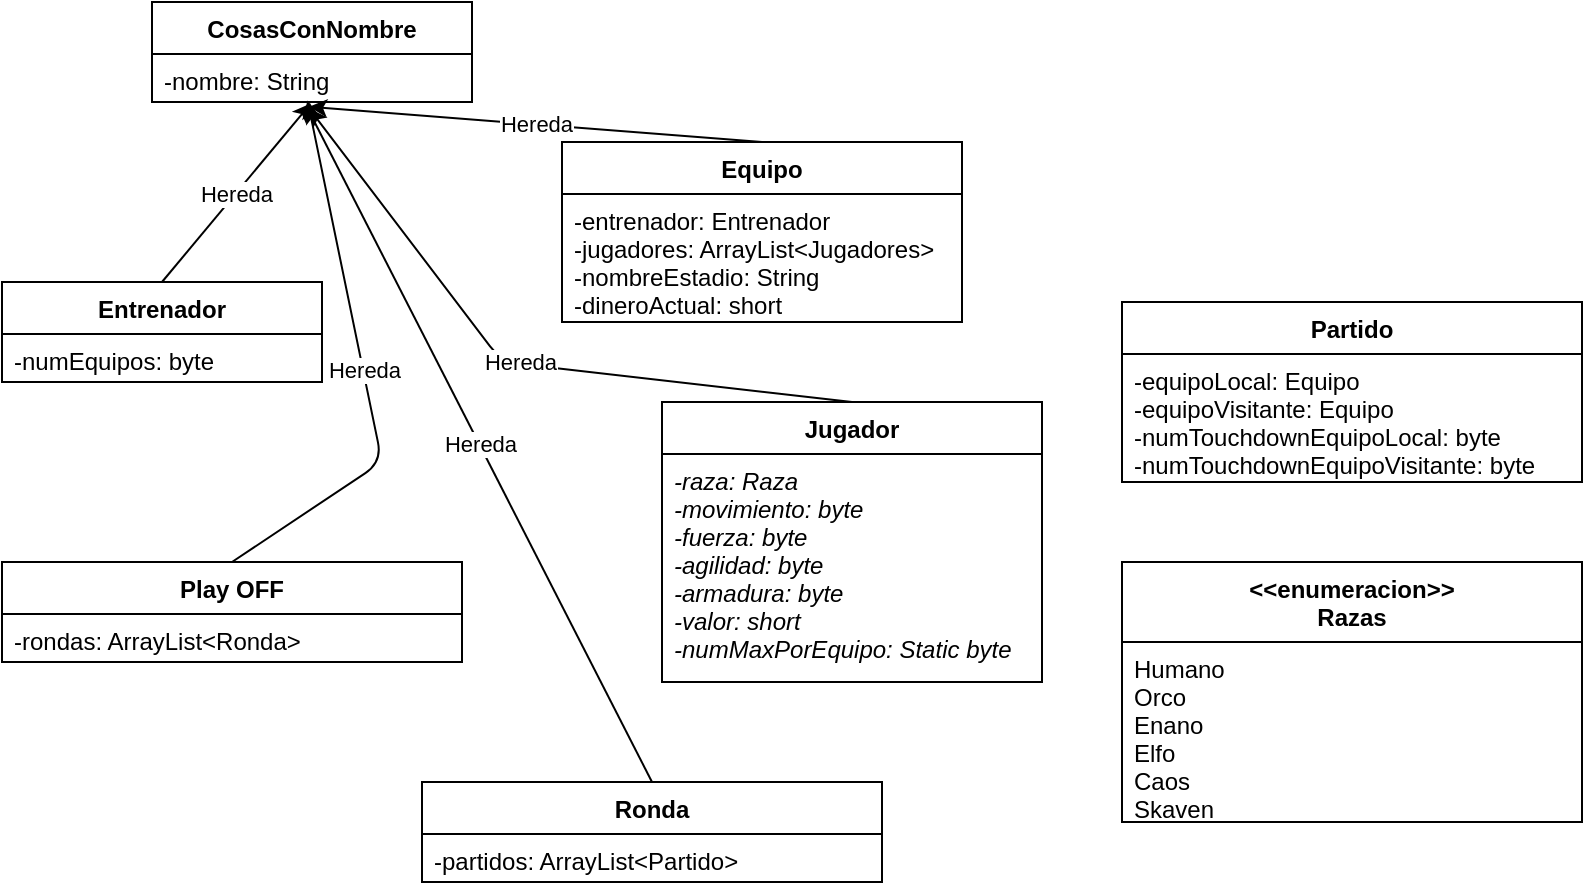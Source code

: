 <mxfile version="14.4.3" type="device"><diagram id="C5RBs43oDa-KdzZeNtuy" name="Page-1"><mxGraphModel dx="1038" dy="607" grid="1" gridSize="10" guides="1" tooltips="1" connect="1" arrows="1" fold="1" page="1" pageScale="1" pageWidth="827" pageHeight="1169" math="0" shadow="0"><root><mxCell id="WIyWlLk6GJQsqaUBKTNV-0"/><mxCell id="WIyWlLk6GJQsqaUBKTNV-1" parent="WIyWlLk6GJQsqaUBKTNV-0"/><mxCell id="zkfFHV4jXpPFQw0GAbJ--0" value="Equipo" style="swimlane;fontStyle=1;align=center;verticalAlign=top;childLayout=stackLayout;horizontal=1;startSize=26;horizontalStack=0;resizeParent=1;resizeLast=0;collapsible=1;marginBottom=0;rounded=0;shadow=0;strokeWidth=1;" parent="WIyWlLk6GJQsqaUBKTNV-1" vertex="1"><mxGeometry x="290" y="130" width="200" height="90" as="geometry"><mxRectangle x="230" y="140" width="160" height="26" as="alternateBounds"/></mxGeometry></mxCell><mxCell id="zkfFHV4jXpPFQw0GAbJ--1" value="-entrenador: Entrenador&#10;-jugadores: ArrayList&lt;Jugadores&gt;&#10;-nombreEstadio: String&#10;-dineroActual: short" style="text;align=left;verticalAlign=top;spacingLeft=4;spacingRight=4;overflow=hidden;rotatable=0;points=[[0,0.5],[1,0.5]];portConstraint=eastwest;" parent="zkfFHV4jXpPFQw0GAbJ--0" vertex="1"><mxGeometry y="26" width="200" height="64" as="geometry"/></mxCell><mxCell id="Q3N2USLvI7QdKf6p1Vuk-0" value="Jugador" style="swimlane;fontStyle=1;align=center;verticalAlign=top;childLayout=stackLayout;horizontal=1;startSize=26;horizontalStack=0;resizeParent=1;resizeLast=0;collapsible=1;marginBottom=0;rounded=0;shadow=0;strokeWidth=1;" parent="WIyWlLk6GJQsqaUBKTNV-1" vertex="1"><mxGeometry x="340" y="260" width="190" height="140" as="geometry"><mxRectangle x="230" y="140" width="160" height="26" as="alternateBounds"/></mxGeometry></mxCell><mxCell id="Q3N2USLvI7QdKf6p1Vuk-1" value="-raza: Raza&#10;-movimiento: byte&#10;-fuerza: byte&#10;-agilidad: byte&#10;-armadura: byte&#10;-valor: short&#10;-numMaxPorEquipo: Static byte" style="text;align=left;verticalAlign=top;spacingLeft=4;spacingRight=4;overflow=hidden;rotatable=0;points=[[0,0.5],[1,0.5]];portConstraint=eastwest;fontStyle=2" parent="Q3N2USLvI7QdKf6p1Vuk-0" vertex="1"><mxGeometry y="26" width="190" height="114" as="geometry"/></mxCell><mxCell id="PQW2mp2P5AoWhbZAPljx-4" value="Entrenador" style="swimlane;fontStyle=1;align=center;verticalAlign=top;childLayout=stackLayout;horizontal=1;startSize=26;horizontalStack=0;resizeParent=1;resizeLast=0;collapsible=1;marginBottom=0;rounded=0;shadow=0;strokeWidth=1;" parent="WIyWlLk6GJQsqaUBKTNV-1" vertex="1"><mxGeometry x="10" y="200" width="160" height="50" as="geometry"><mxRectangle x="230" y="140" width="160" height="26" as="alternateBounds"/></mxGeometry></mxCell><mxCell id="PQW2mp2P5AoWhbZAPljx-5" value="-numEquipos: byte" style="text;align=left;verticalAlign=top;spacingLeft=4;spacingRight=4;overflow=hidden;rotatable=0;points=[[0,0.5],[1,0.5]];portConstraint=eastwest;" parent="PQW2mp2P5AoWhbZAPljx-4" vertex="1"><mxGeometry y="26" width="160" height="24" as="geometry"/></mxCell><mxCell id="PQW2mp2P5AoWhbZAPljx-9" value="Partido" style="swimlane;fontStyle=1;align=center;verticalAlign=top;childLayout=stackLayout;horizontal=1;startSize=26;horizontalStack=0;resizeParent=1;resizeLast=0;collapsible=1;marginBottom=0;rounded=0;shadow=0;strokeWidth=1;" parent="WIyWlLk6GJQsqaUBKTNV-1" vertex="1"><mxGeometry x="570" y="210" width="230" height="90" as="geometry"><mxRectangle x="230" y="140" width="160" height="26" as="alternateBounds"/></mxGeometry></mxCell><mxCell id="PQW2mp2P5AoWhbZAPljx-10" value="-equipoLocal: Equipo&#10;-equipoVisitante: Equipo&#10;-numTouchdownEquipoLocal: byte&#10;-numTouchdownEquipoVisitante: byte&#10;&#10;&#10;" style="text;align=left;verticalAlign=top;spacingLeft=4;spacingRight=4;overflow=hidden;rotatable=0;points=[[0,0.5],[1,0.5]];portConstraint=eastwest;" parent="PQW2mp2P5AoWhbZAPljx-9" vertex="1"><mxGeometry y="26" width="230" height="64" as="geometry"/></mxCell><mxCell id="PQW2mp2P5AoWhbZAPljx-11" value="Play OFF" style="swimlane;fontStyle=1;align=center;verticalAlign=top;childLayout=stackLayout;horizontal=1;startSize=26;horizontalStack=0;resizeParent=1;resizeLast=0;collapsible=1;marginBottom=0;rounded=0;shadow=0;strokeWidth=1;" parent="WIyWlLk6GJQsqaUBKTNV-1" vertex="1"><mxGeometry x="10" y="340" width="230" height="50" as="geometry"><mxRectangle x="230" y="140" width="160" height="26" as="alternateBounds"/></mxGeometry></mxCell><mxCell id="PQW2mp2P5AoWhbZAPljx-12" value="-rondas: ArrayList&lt;Ronda&gt; &#10;&#10;" style="text;align=left;verticalAlign=top;spacingLeft=4;spacingRight=4;overflow=hidden;rotatable=0;points=[[0,0.5],[1,0.5]];portConstraint=eastwest;" parent="PQW2mp2P5AoWhbZAPljx-11" vertex="1"><mxGeometry y="26" width="230" height="24" as="geometry"/></mxCell><mxCell id="_FJKw3jHoF6i7CsNIj6Q-0" value="Ronda" style="swimlane;fontStyle=1;align=center;verticalAlign=top;childLayout=stackLayout;horizontal=1;startSize=26;horizontalStack=0;resizeParent=1;resizeLast=0;collapsible=1;marginBottom=0;rounded=0;shadow=0;strokeWidth=1;" vertex="1" parent="WIyWlLk6GJQsqaUBKTNV-1"><mxGeometry x="220" y="450" width="230" height="50" as="geometry"><mxRectangle x="230" y="140" width="160" height="26" as="alternateBounds"/></mxGeometry></mxCell><mxCell id="_FJKw3jHoF6i7CsNIj6Q-1" value="-partidos: ArrayList&lt;Partido&gt; &#10;" style="text;align=left;verticalAlign=top;spacingLeft=4;spacingRight=4;overflow=hidden;rotatable=0;points=[[0,0.5],[1,0.5]];portConstraint=eastwest;" vertex="1" parent="_FJKw3jHoF6i7CsNIj6Q-0"><mxGeometry y="26" width="230" height="24" as="geometry"/></mxCell><mxCell id="_FJKw3jHoF6i7CsNIj6Q-2" value="&lt;&lt;enumeracion&gt;&gt;&#10;Razas" style="swimlane;fontStyle=1;align=center;verticalAlign=top;childLayout=stackLayout;horizontal=1;startSize=40;horizontalStack=0;resizeParent=1;resizeLast=0;collapsible=1;marginBottom=0;rounded=0;shadow=0;strokeWidth=1;" vertex="1" parent="WIyWlLk6GJQsqaUBKTNV-1"><mxGeometry x="570" y="340" width="230" height="130" as="geometry"><mxRectangle x="230" y="140" width="160" height="26" as="alternateBounds"/></mxGeometry></mxCell><mxCell id="_FJKw3jHoF6i7CsNIj6Q-3" value="Humano&#10;Orco&#10;Enano&#10;Elfo&#10;Caos&#10;Skaven&#10;" style="text;align=left;verticalAlign=top;spacingLeft=4;spacingRight=4;overflow=hidden;rotatable=0;points=[[0,0.5],[1,0.5]];portConstraint=eastwest;" vertex="1" parent="_FJKw3jHoF6i7CsNIj6Q-2"><mxGeometry y="40" width="230" height="90" as="geometry"/></mxCell><mxCell id="_FJKw3jHoF6i7CsNIj6Q-4" value="CosasConNombre" style="swimlane;fontStyle=1;align=center;verticalAlign=top;childLayout=stackLayout;horizontal=1;startSize=26;horizontalStack=0;resizeParent=1;resizeLast=0;collapsible=1;marginBottom=0;rounded=0;shadow=0;strokeWidth=1;" vertex="1" parent="WIyWlLk6GJQsqaUBKTNV-1"><mxGeometry x="85" y="60" width="160" height="50" as="geometry"><mxRectangle x="230" y="140" width="160" height="26" as="alternateBounds"/></mxGeometry></mxCell><mxCell id="_FJKw3jHoF6i7CsNIj6Q-5" value="-nombre: String" style="text;align=left;verticalAlign=top;spacingLeft=4;spacingRight=4;overflow=hidden;rotatable=0;points=[[0,0.5],[1,0.5]];portConstraint=eastwest;" vertex="1" parent="_FJKw3jHoF6i7CsNIj6Q-4"><mxGeometry y="26" width="160" height="24" as="geometry"/></mxCell><mxCell id="_FJKw3jHoF6i7CsNIj6Q-6" value="" style="endArrow=classic;html=1;exitX=0.5;exitY=0;exitDx=0;exitDy=0;entryX=0.496;entryY=1.033;entryDx=0;entryDy=0;entryPerimeter=0;" edge="1" parent="WIyWlLk6GJQsqaUBKTNV-1" source="PQW2mp2P5AoWhbZAPljx-4" target="_FJKw3jHoF6i7CsNIj6Q-5"><mxGeometry relative="1" as="geometry"><mxPoint x="370" y="310" as="sourcePoint"/><mxPoint x="280" y="160" as="targetPoint"/></mxGeometry></mxCell><mxCell id="_FJKw3jHoF6i7CsNIj6Q-7" value="Hereda" style="edgeLabel;resizable=0;html=1;align=center;verticalAlign=middle;" connectable="0" vertex="1" parent="_FJKw3jHoF6i7CsNIj6Q-6"><mxGeometry relative="1" as="geometry"/></mxCell><mxCell id="_FJKw3jHoF6i7CsNIj6Q-8" value="" style="endArrow=classic;html=1;exitX=0.5;exitY=0;exitDx=0;exitDy=0;entryX=0.491;entryY=1.1;entryDx=0;entryDy=0;entryPerimeter=0;" edge="1" parent="WIyWlLk6GJQsqaUBKTNV-1" source="zkfFHV4jXpPFQw0GAbJ--0" target="_FJKw3jHoF6i7CsNIj6Q-5"><mxGeometry relative="1" as="geometry"><mxPoint x="390" y="110" as="sourcePoint"/><mxPoint x="460.36" y="24.008" as="targetPoint"/></mxGeometry></mxCell><mxCell id="_FJKw3jHoF6i7CsNIj6Q-9" value="Hereda" style="edgeLabel;resizable=0;html=1;align=center;verticalAlign=middle;" connectable="0" vertex="1" parent="_FJKw3jHoF6i7CsNIj6Q-8"><mxGeometry relative="1" as="geometry"/></mxCell><mxCell id="_FJKw3jHoF6i7CsNIj6Q-10" value="" style="endArrow=classic;html=1;exitX=0.5;exitY=0;exitDx=0;exitDy=0;entryX=0.486;entryY=0.967;entryDx=0;entryDy=0;entryPerimeter=0;" edge="1" parent="WIyWlLk6GJQsqaUBKTNV-1" source="PQW2mp2P5AoWhbZAPljx-11" target="_FJKw3jHoF6i7CsNIj6Q-5"><mxGeometry relative="1" as="geometry"><mxPoint x="500" y="110" as="sourcePoint"/><mxPoint x="570.36" y="24.008" as="targetPoint"/><Array as="points"><mxPoint x="200" y="290"/></Array></mxGeometry></mxCell><mxCell id="_FJKw3jHoF6i7CsNIj6Q-11" value="Hereda" style="edgeLabel;resizable=0;html=1;align=center;verticalAlign=middle;" connectable="0" vertex="1" parent="_FJKw3jHoF6i7CsNIj6Q-10"><mxGeometry relative="1" as="geometry"/></mxCell><mxCell id="_FJKw3jHoF6i7CsNIj6Q-12" value="" style="endArrow=classic;html=1;exitX=0.5;exitY=0;exitDx=0;exitDy=0;entryX=0.491;entryY=1.133;entryDx=0;entryDy=0;entryPerimeter=0;" edge="1" parent="WIyWlLk6GJQsqaUBKTNV-1" source="Q3N2USLvI7QdKf6p1Vuk-0" target="_FJKw3jHoF6i7CsNIj6Q-5"><mxGeometry relative="1" as="geometry"><mxPoint x="530" y="110" as="sourcePoint"/><mxPoint x="600.36" y="24.008" as="targetPoint"/><Array as="points"><mxPoint x="260" y="240"/></Array></mxGeometry></mxCell><mxCell id="_FJKw3jHoF6i7CsNIj6Q-13" value="Hereda" style="edgeLabel;resizable=0;html=1;align=center;verticalAlign=middle;" connectable="0" vertex="1" parent="_FJKw3jHoF6i7CsNIj6Q-12"><mxGeometry relative="1" as="geometry"><mxPoint y="-0.92" as="offset"/></mxGeometry></mxCell><mxCell id="_FJKw3jHoF6i7CsNIj6Q-14" value="" style="endArrow=classic;html=1;exitX=0.5;exitY=0;exitDx=0;exitDy=0;entryX=0.481;entryY=1.067;entryDx=0;entryDy=0;entryPerimeter=0;" edge="1" parent="WIyWlLk6GJQsqaUBKTNV-1" source="_FJKw3jHoF6i7CsNIj6Q-0" target="_FJKw3jHoF6i7CsNIj6Q-5"><mxGeometry relative="1" as="geometry"><mxPoint x="90" y="550" as="sourcePoint"/><mxPoint x="160.36" y="464.008" as="targetPoint"/></mxGeometry></mxCell><mxCell id="_FJKw3jHoF6i7CsNIj6Q-15" value="Hereda" style="edgeLabel;resizable=0;html=1;align=center;verticalAlign=middle;" connectable="0" vertex="1" parent="_FJKw3jHoF6i7CsNIj6Q-14"><mxGeometry relative="1" as="geometry"/></mxCell></root></mxGraphModel></diagram></mxfile>